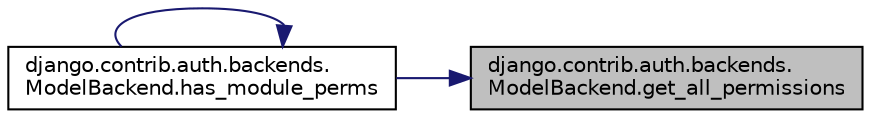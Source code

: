 digraph "django.contrib.auth.backends.ModelBackend.get_all_permissions"
{
 // LATEX_PDF_SIZE
  edge [fontname="Helvetica",fontsize="10",labelfontname="Helvetica",labelfontsize="10"];
  node [fontname="Helvetica",fontsize="10",shape=record];
  rankdir="RL";
  Node1 [label="django.contrib.auth.backends.\lModelBackend.get_all_permissions",height=0.2,width=0.4,color="black", fillcolor="grey75", style="filled", fontcolor="black",tooltip=" "];
  Node1 -> Node2 [dir="back",color="midnightblue",fontsize="10",style="solid",fontname="Helvetica"];
  Node2 [label="django.contrib.auth.backends.\lModelBackend.has_module_perms",height=0.2,width=0.4,color="black", fillcolor="white", style="filled",URL="$d4/d40/classdjango_1_1contrib_1_1auth_1_1backends_1_1_model_backend.html#a5471478f39db4cfd655dd3d484c489f1",tooltip=" "];
  Node2 -> Node2 [dir="back",color="midnightblue",fontsize="10",style="solid",fontname="Helvetica"];
}
